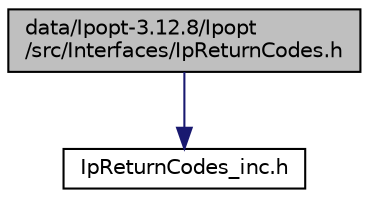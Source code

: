 digraph "data/Ipopt-3.12.8/Ipopt/src/Interfaces/IpReturnCodes.h"
{
  edge [fontname="Helvetica",fontsize="10",labelfontname="Helvetica",labelfontsize="10"];
  node [fontname="Helvetica",fontsize="10",shape=record];
  Node1 [label="data/Ipopt-3.12.8/Ipopt\l/src/Interfaces/IpReturnCodes.h",height=0.2,width=0.4,color="black", fillcolor="grey75", style="filled" fontcolor="black"];
  Node1 -> Node2 [color="midnightblue",fontsize="10",style="solid",fontname="Helvetica"];
  Node2 [label="IpReturnCodes_inc.h",height=0.2,width=0.4,color="black", fillcolor="white", style="filled",URL="$Ipopt_2src_2Interfaces_2IpReturnCodes__inc_8h.html"];
}
